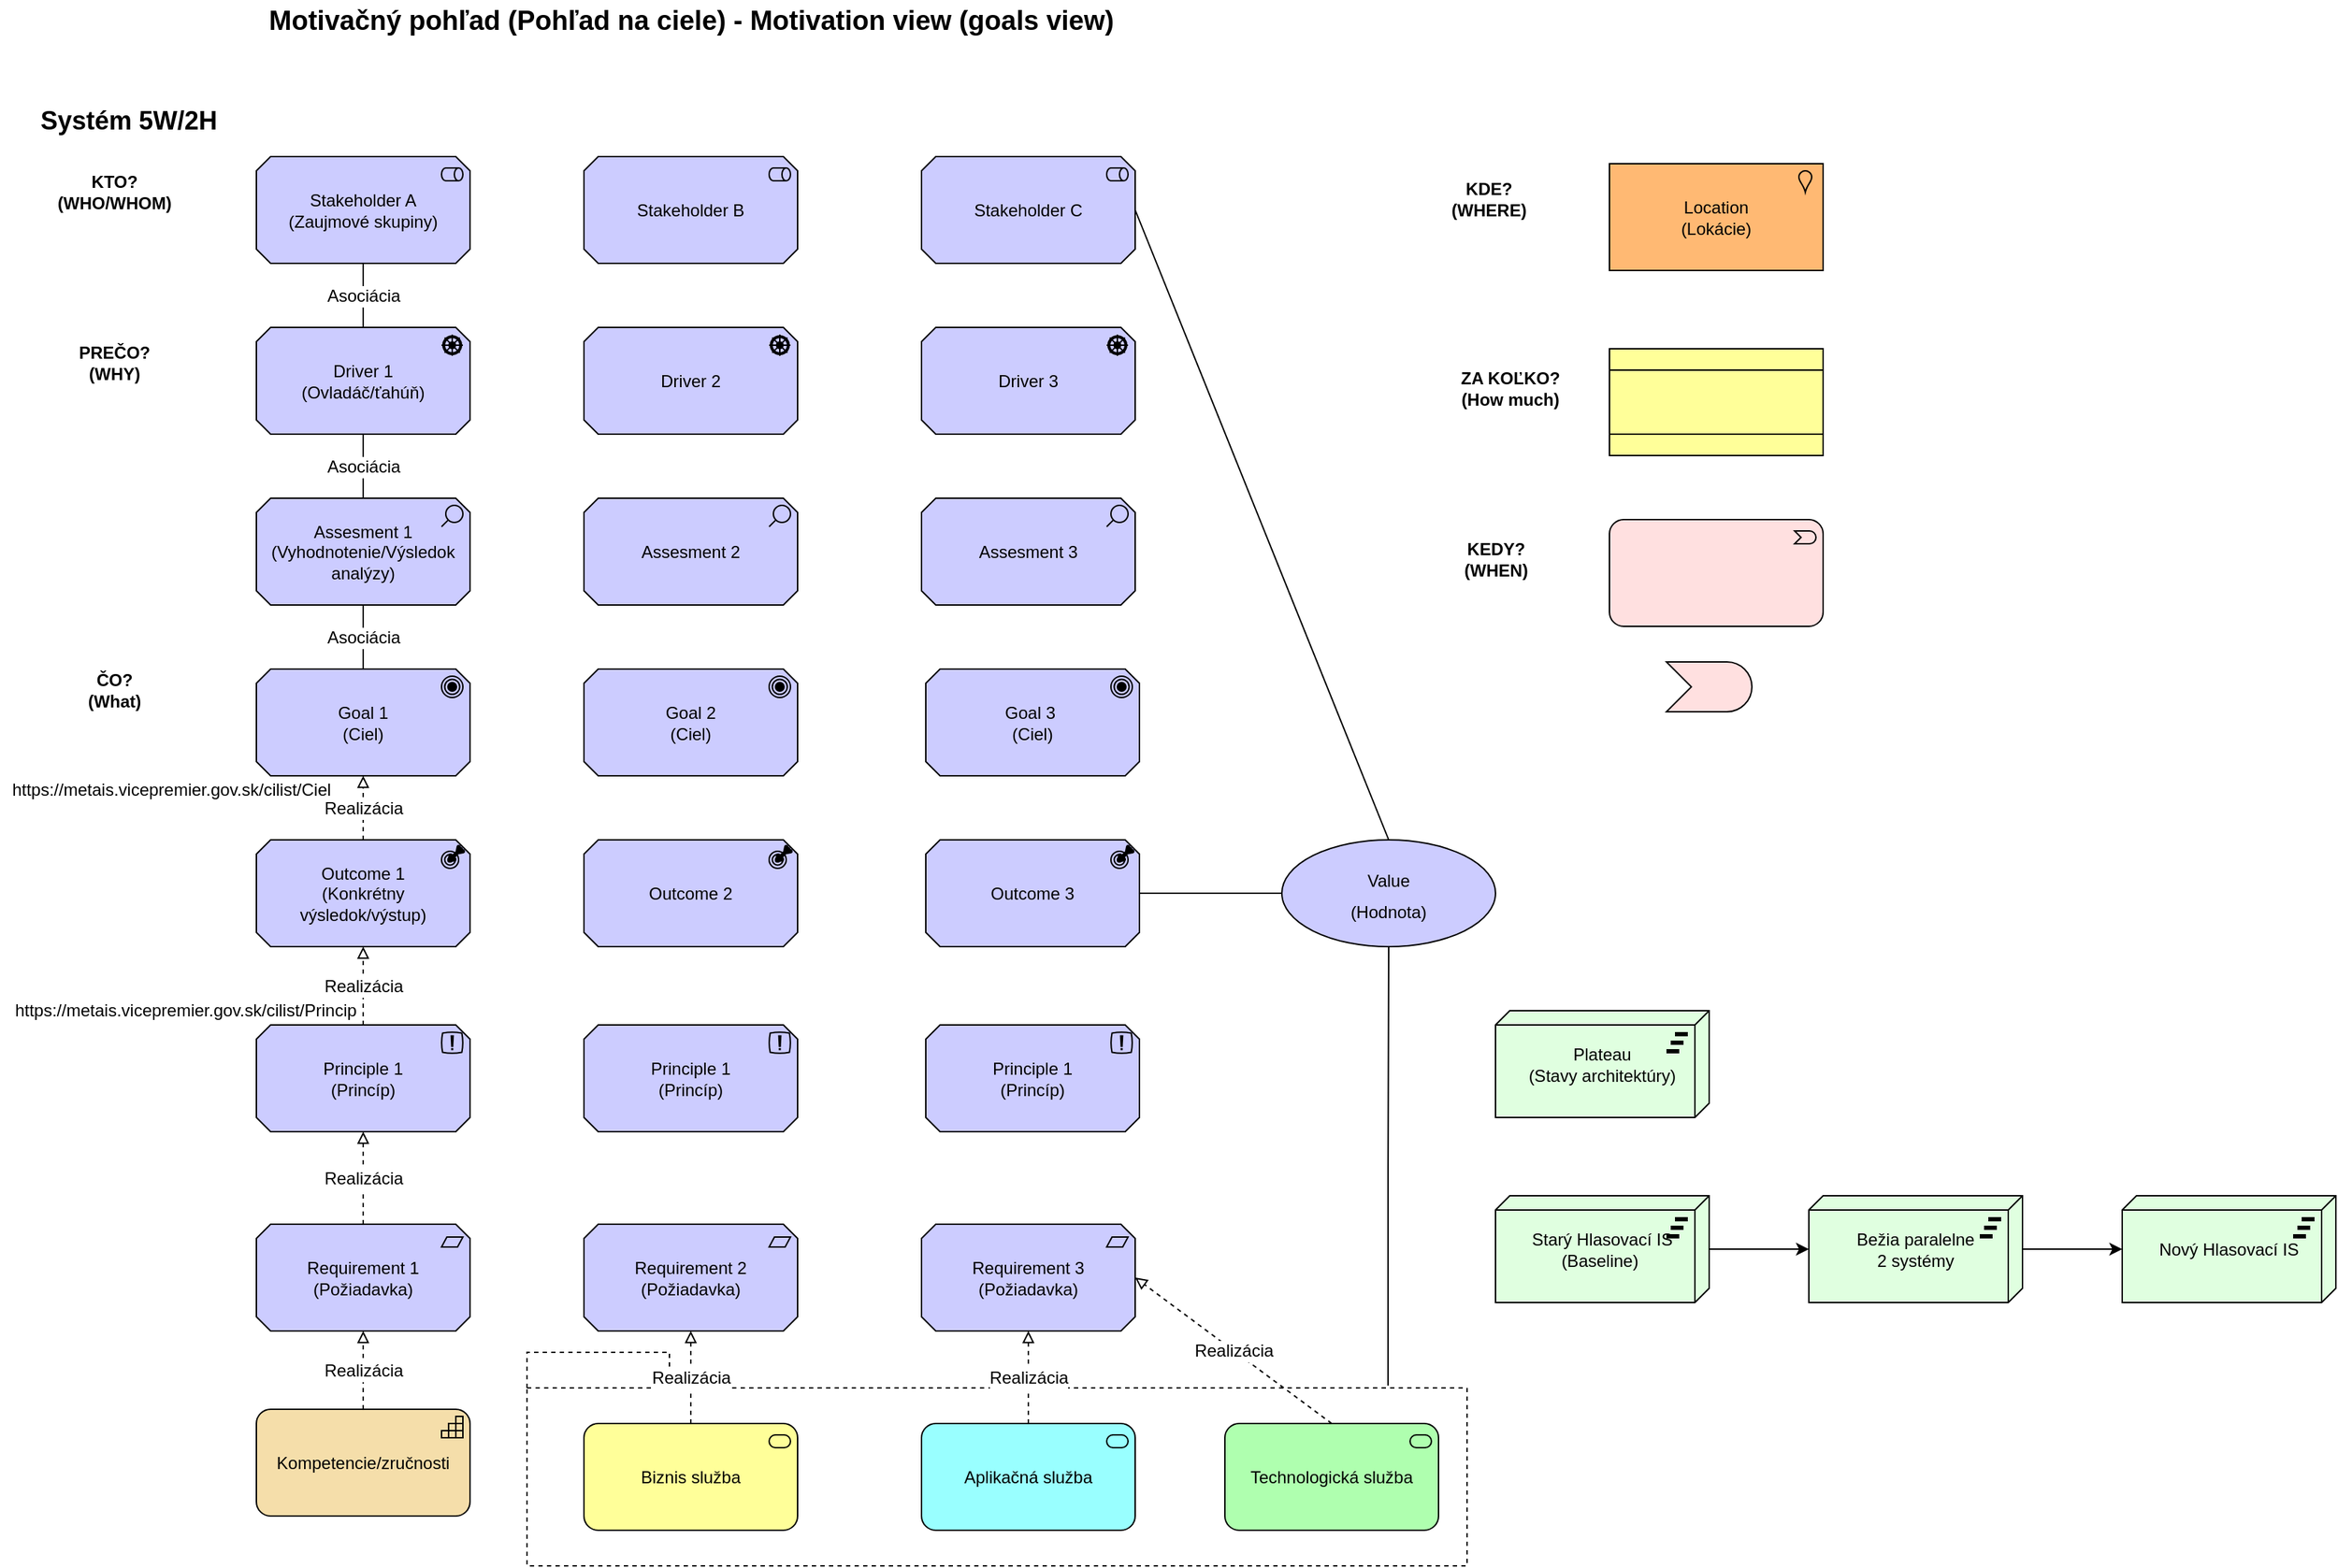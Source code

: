 <mxfile version="16.5.1" type="device" pages="2"><diagram id="w2uMPnFQu9GPplqL8RQM" name="Motivacia"><mxGraphModel dx="1707" dy="1044" grid="1" gridSize="10" guides="1" tooltips="1" connect="1" arrows="1" fold="1" page="1" pageScale="1" pageWidth="1654" pageHeight="1169" math="0" shadow="0"><root><mxCell id="z85vGXPf7Q5K2vj0mw2J-0"/><mxCell id="z85vGXPf7Q5K2vj0mw2J-1" parent="z85vGXPf7Q5K2vj0mw2J-0"/><mxCell id="z85vGXPf7Q5K2vj0mw2J-67" value="" style="shape=folder;spacingTop=10;tabWidth=100;tabHeight=25;tabPosition=left;html=1;dashed=1;fontSize=12;" parent="z85vGXPf7Q5K2vj0mw2J-1" vertex="1"><mxGeometry x="370" y="960" width="660" height="150" as="geometry"/></mxCell><mxCell id="z85vGXPf7Q5K2vj0mw2J-2" value="&lt;b style=&quot;font-size: 18px;&quot;&gt;Systém 5W/2H&lt;/b&gt;" style="text;html=1;align=center;verticalAlign=middle;resizable=0;points=[];autosize=1;strokeColor=none;fillColor=none;fontSize=18;" parent="z85vGXPf7Q5K2vj0mw2J-1" vertex="1"><mxGeometry x="20" y="80" width="140" height="30" as="geometry"/></mxCell><mxCell id="z85vGXPf7Q5K2vj0mw2J-3" value="KTO?&lt;br&gt;(WHO/WHOM)" style="text;html=1;align=center;verticalAlign=middle;resizable=0;points=[];autosize=1;strokeColor=none;fillColor=none;fontStyle=1" parent="z85vGXPf7Q5K2vj0mw2J-1" vertex="1"><mxGeometry x="30" y="130" width="100" height="30" as="geometry"/></mxCell><mxCell id="z85vGXPf7Q5K2vj0mw2J-4" value="Stakeholder A&lt;br&gt;(Zaujmové skupiny)" style="html=1;outlineConnect=0;whiteSpace=wrap;fillColor=#CCCCFF;shape=mxgraph.archimate3.application;appType=role;archiType=oct;" parent="z85vGXPf7Q5K2vj0mw2J-1" vertex="1"><mxGeometry x="180" y="120" width="150" height="75" as="geometry"/></mxCell><mxCell id="z85vGXPf7Q5K2vj0mw2J-5" value="&lt;span&gt;Stakeholder B&lt;/span&gt;" style="html=1;outlineConnect=0;whiteSpace=wrap;fillColor=#CCCCFF;shape=mxgraph.archimate3.application;appType=role;archiType=oct;" parent="z85vGXPf7Q5K2vj0mw2J-1" vertex="1"><mxGeometry x="410" y="120" width="150" height="75" as="geometry"/></mxCell><mxCell id="z85vGXPf7Q5K2vj0mw2J-6" value="&lt;span&gt;Stakeholder C&lt;/span&gt;" style="html=1;outlineConnect=0;whiteSpace=wrap;fillColor=#CCCCFF;shape=mxgraph.archimate3.application;appType=role;archiType=oct;" parent="z85vGXPf7Q5K2vj0mw2J-1" vertex="1"><mxGeometry x="647" y="120" width="150" height="75" as="geometry"/></mxCell><mxCell id="z85vGXPf7Q5K2vj0mw2J-7" value="PREČO?&lt;br&gt;(WHY)" style="text;html=1;align=center;verticalAlign=middle;resizable=0;points=[];autosize=1;strokeColor=none;fillColor=none;fontStyle=1" parent="z85vGXPf7Q5K2vj0mw2J-1" vertex="1"><mxGeometry x="45" y="250" width="70" height="30" as="geometry"/></mxCell><mxCell id="z85vGXPf7Q5K2vj0mw2J-8" value="Driver 1&lt;br&gt;(Ovladáč/ťahúň)" style="html=1;outlineConnect=0;whiteSpace=wrap;fillColor=#CCCCFF;shape=mxgraph.archimate3.application;appType=driver;archiType=oct;" parent="z85vGXPf7Q5K2vj0mw2J-1" vertex="1"><mxGeometry x="180" y="240" width="150" height="75" as="geometry"/></mxCell><mxCell id="z85vGXPf7Q5K2vj0mw2J-9" value="&lt;span&gt;Driver 2&lt;/span&gt;" style="html=1;outlineConnect=0;whiteSpace=wrap;fillColor=#CCCCFF;shape=mxgraph.archimate3.application;appType=driver;archiType=oct;" parent="z85vGXPf7Q5K2vj0mw2J-1" vertex="1"><mxGeometry x="410" y="240" width="150" height="75" as="geometry"/></mxCell><mxCell id="z85vGXPf7Q5K2vj0mw2J-10" value="&lt;span&gt;Driver 3&lt;/span&gt;" style="html=1;outlineConnect=0;whiteSpace=wrap;fillColor=#CCCCFF;shape=mxgraph.archimate3.application;appType=driver;archiType=oct;" parent="z85vGXPf7Q5K2vj0mw2J-1" vertex="1"><mxGeometry x="647" y="240" width="150" height="75" as="geometry"/></mxCell><mxCell id="z85vGXPf7Q5K2vj0mw2J-11" value="Assesment 1&lt;br&gt;(Vyhodnotenie/Výsledok analýzy)" style="html=1;outlineConnect=0;whiteSpace=wrap;fillColor=#CCCCFF;shape=mxgraph.archimate3.application;appType=assess;archiType=oct;" parent="z85vGXPf7Q5K2vj0mw2J-1" vertex="1"><mxGeometry x="180" y="360" width="150" height="75" as="geometry"/></mxCell><mxCell id="z85vGXPf7Q5K2vj0mw2J-12" value="&lt;span&gt;Assesment 2&lt;/span&gt;" style="html=1;outlineConnect=0;whiteSpace=wrap;fillColor=#CCCCFF;shape=mxgraph.archimate3.application;appType=assess;archiType=oct;" parent="z85vGXPf7Q5K2vj0mw2J-1" vertex="1"><mxGeometry x="410" y="360" width="150" height="75" as="geometry"/></mxCell><mxCell id="z85vGXPf7Q5K2vj0mw2J-13" value="&lt;span&gt;Assesment 3&lt;/span&gt;" style="html=1;outlineConnect=0;whiteSpace=wrap;fillColor=#CCCCFF;shape=mxgraph.archimate3.application;appType=assess;archiType=oct;" parent="z85vGXPf7Q5K2vj0mw2J-1" vertex="1"><mxGeometry x="647" y="360" width="150" height="75" as="geometry"/></mxCell><mxCell id="z85vGXPf7Q5K2vj0mw2J-14" value="Motivačný pohľad (Pohľad na ciele) - Motivation view (goals view)" style="text;html=1;align=center;verticalAlign=middle;resizable=0;points=[];autosize=1;strokeColor=none;fillColor=none;fontStyle=1;fontSize=19;" parent="z85vGXPf7Q5K2vj0mw2J-1" vertex="1"><mxGeometry x="180" y="10" width="610" height="30" as="geometry"/></mxCell><mxCell id="z85vGXPf7Q5K2vj0mw2J-15" value="ČO?&lt;br style=&quot;font-size: 12px&quot;&gt;(What)" style="text;html=1;align=center;verticalAlign=middle;resizable=0;points=[];autosize=1;strokeColor=none;fillColor=none;fontSize=12;fontStyle=1" parent="z85vGXPf7Q5K2vj0mw2J-1" vertex="1"><mxGeometry x="55" y="480" width="50" height="30" as="geometry"/></mxCell><mxCell id="z85vGXPf7Q5K2vj0mw2J-16" value="Goal 1&lt;br&gt;(Ciel)" style="html=1;outlineConnect=0;whiteSpace=wrap;fillColor=#CCCCFF;shape=mxgraph.archimate3.application;appType=goal;archiType=oct;fontSize=12;" parent="z85vGXPf7Q5K2vj0mw2J-1" vertex="1"><mxGeometry x="180" y="480" width="150" height="75" as="geometry"/></mxCell><mxCell id="z85vGXPf7Q5K2vj0mw2J-17" value="&lt;span&gt;Goal 2&lt;/span&gt;&lt;br&gt;&lt;span&gt;(Ciel)&lt;/span&gt;" style="html=1;outlineConnect=0;whiteSpace=wrap;fillColor=#CCCCFF;shape=mxgraph.archimate3.application;appType=goal;archiType=oct;fontSize=12;" parent="z85vGXPf7Q5K2vj0mw2J-1" vertex="1"><mxGeometry x="410" y="480" width="150" height="75" as="geometry"/></mxCell><mxCell id="z85vGXPf7Q5K2vj0mw2J-18" value="&lt;span&gt;Goal 3&amp;nbsp;&lt;/span&gt;&lt;br&gt;&lt;span&gt;(Ciel)&lt;/span&gt;" style="html=1;outlineConnect=0;whiteSpace=wrap;fillColor=#CCCCFF;shape=mxgraph.archimate3.application;appType=goal;archiType=oct;fontSize=12;" parent="z85vGXPf7Q5K2vj0mw2J-1" vertex="1"><mxGeometry x="650" y="480" width="150" height="75" as="geometry"/></mxCell><mxCell id="z85vGXPf7Q5K2vj0mw2J-19" value="Outcome 1&lt;br&gt;(Konkrétny výsledok/výstup)" style="html=1;outlineConnect=0;whiteSpace=wrap;fillColor=#CCCCFF;shape=mxgraph.archimate3.application;appType=outcome;archiType=oct;fontSize=12;" parent="z85vGXPf7Q5K2vj0mw2J-1" vertex="1"><mxGeometry x="180" y="600" width="150" height="75" as="geometry"/></mxCell><mxCell id="z85vGXPf7Q5K2vj0mw2J-20" value="&lt;span&gt;Outcome 2&lt;/span&gt;" style="html=1;outlineConnect=0;whiteSpace=wrap;fillColor=#CCCCFF;shape=mxgraph.archimate3.application;appType=outcome;archiType=oct;fontSize=12;" parent="z85vGXPf7Q5K2vj0mw2J-1" vertex="1"><mxGeometry x="410" y="600" width="150" height="75" as="geometry"/></mxCell><mxCell id="z85vGXPf7Q5K2vj0mw2J-21" value="&lt;span&gt;Outcome 3&lt;/span&gt;" style="html=1;outlineConnect=0;whiteSpace=wrap;fillColor=#CCCCFF;shape=mxgraph.archimate3.application;appType=outcome;archiType=oct;fontSize=12;" parent="z85vGXPf7Q5K2vj0mw2J-1" vertex="1"><mxGeometry x="650" y="600" width="150" height="75" as="geometry"/></mxCell><mxCell id="z85vGXPf7Q5K2vj0mw2J-22" value="Location&lt;br&gt;(Lokácie)" style="html=1;outlineConnect=0;whiteSpace=wrap;fillColor=#FFB973;shape=mxgraph.archimate3.application;appType=location;archiType=square;fontSize=12;" parent="z85vGXPf7Q5K2vj0mw2J-1" vertex="1"><mxGeometry x="1130" y="125" width="150" height="75" as="geometry"/></mxCell><mxCell id="z85vGXPf7Q5K2vj0mw2J-23" value="KDE?&lt;br&gt;(WHERE)" style="text;html=1;align=center;verticalAlign=middle;resizable=0;points=[];autosize=1;strokeColor=none;fillColor=none;fontSize=12;fontStyle=1" parent="z85vGXPf7Q5K2vj0mw2J-1" vertex="1"><mxGeometry x="1010" y="135" width="70" height="30" as="geometry"/></mxCell><mxCell id="z85vGXPf7Q5K2vj0mw2J-25" value="" style="html=1;outlineConnect=0;whiteSpace=wrap;fillColor=#ffff99;shape=mxgraph.archimate3.contract;fontSize=12;" parent="z85vGXPf7Q5K2vj0mw2J-1" vertex="1"><mxGeometry x="1130" y="255" width="150" height="75" as="geometry"/></mxCell><mxCell id="z85vGXPf7Q5K2vj0mw2J-26" value="&lt;b&gt;ZA KOĽKO?&lt;br&gt;(How much)&lt;/b&gt;" style="text;html=1;align=center;verticalAlign=middle;resizable=0;points=[];autosize=1;strokeColor=none;fillColor=none;fontSize=12;" parent="z85vGXPf7Q5K2vj0mw2J-1" vertex="1"><mxGeometry x="1020" y="267.5" width="80" height="30" as="geometry"/></mxCell><mxCell id="z85vGXPf7Q5K2vj0mw2J-27" value="&lt;b&gt;KEDY?&lt;br&gt;(WHEN)&lt;/b&gt;" style="text;html=1;align=center;verticalAlign=middle;resizable=0;points=[];autosize=1;strokeColor=none;fillColor=none;fontSize=12;" parent="z85vGXPf7Q5K2vj0mw2J-1" vertex="1"><mxGeometry x="1020" y="387.5" width="60" height="30" as="geometry"/></mxCell><mxCell id="z85vGXPf7Q5K2vj0mw2J-28" value="" style="html=1;outlineConnect=0;whiteSpace=wrap;fillColor=#FFE0E0;shape=mxgraph.archimate3.application;appType=event;archiType=rounded;fontSize=12;" parent="z85vGXPf7Q5K2vj0mw2J-1" vertex="1"><mxGeometry x="1130" y="375" width="150" height="75" as="geometry"/></mxCell><mxCell id="z85vGXPf7Q5K2vj0mw2J-29" value="" style="html=1;outlineConnect=0;whiteSpace=wrap;fillColor=#FFE0E0;shape=mxgraph.archimate3.event;fontSize=12;" parent="z85vGXPf7Q5K2vj0mw2J-1" vertex="1"><mxGeometry x="1170" y="475" width="60" height="35" as="geometry"/></mxCell><mxCell id="z85vGXPf7Q5K2vj0mw2J-30" value="Plateau&lt;br&gt;(Stavy architektúry)" style="html=1;outlineConnect=0;whiteSpace=wrap;fillColor=#E0FFE0;shape=mxgraph.archimate3.tech;techType=plateau;fontSize=12;" parent="z85vGXPf7Q5K2vj0mw2J-1" vertex="1"><mxGeometry x="1050" y="720" width="150" height="75" as="geometry"/></mxCell><mxCell id="z85vGXPf7Q5K2vj0mw2J-34" style="edgeStyle=orthogonalEdgeStyle;rounded=0;orthogonalLoop=1;jettySize=auto;html=1;exitX=1;exitY=0.5;exitDx=0;exitDy=0;exitPerimeter=0;entryX=0;entryY=0.5;entryDx=0;entryDy=0;entryPerimeter=0;fontSize=12;" parent="z85vGXPf7Q5K2vj0mw2J-1" source="z85vGXPf7Q5K2vj0mw2J-31" target="z85vGXPf7Q5K2vj0mw2J-32" edge="1"><mxGeometry relative="1" as="geometry"/></mxCell><mxCell id="z85vGXPf7Q5K2vj0mw2J-31" value="Starý Hlasovací IS&lt;br&gt;(Baseline)&amp;nbsp;" style="html=1;outlineConnect=0;whiteSpace=wrap;fillColor=#E0FFE0;shape=mxgraph.archimate3.tech;techType=plateau;fontSize=12;" parent="z85vGXPf7Q5K2vj0mw2J-1" vertex="1"><mxGeometry x="1050" y="850" width="150" height="75" as="geometry"/></mxCell><mxCell id="z85vGXPf7Q5K2vj0mw2J-35" style="edgeStyle=orthogonalEdgeStyle;rounded=0;orthogonalLoop=1;jettySize=auto;html=1;exitX=1;exitY=0.5;exitDx=0;exitDy=0;exitPerimeter=0;entryX=0;entryY=0.5;entryDx=0;entryDy=0;entryPerimeter=0;fontSize=12;" parent="z85vGXPf7Q5K2vj0mw2J-1" source="z85vGXPf7Q5K2vj0mw2J-32" target="z85vGXPf7Q5K2vj0mw2J-33" edge="1"><mxGeometry relative="1" as="geometry"/></mxCell><mxCell id="z85vGXPf7Q5K2vj0mw2J-32" value="Bežia paralelne &lt;br&gt;2 systémy" style="html=1;outlineConnect=0;whiteSpace=wrap;fillColor=#E0FFE0;shape=mxgraph.archimate3.tech;techType=plateau;fontSize=12;" parent="z85vGXPf7Q5K2vj0mw2J-1" vertex="1"><mxGeometry x="1270" y="850" width="150" height="75" as="geometry"/></mxCell><mxCell id="z85vGXPf7Q5K2vj0mw2J-33" value="Nový Hlasovací IS" style="html=1;outlineConnect=0;whiteSpace=wrap;fillColor=#E0FFE0;shape=mxgraph.archimate3.tech;techType=plateau;fontSize=12;" parent="z85vGXPf7Q5K2vj0mw2J-1" vertex="1"><mxGeometry x="1490" y="850" width="150" height="75" as="geometry"/></mxCell><mxCell id="z85vGXPf7Q5K2vj0mw2J-37" value="Asociácia" style="edgeStyle=elbowEdgeStyle;html=1;endArrow=none;elbow=vertical;rounded=0;fontSize=12;exitX=0.5;exitY=1;exitDx=0;exitDy=0;exitPerimeter=0;entryX=0.5;entryY=0;entryDx=0;entryDy=0;entryPerimeter=0;" parent="z85vGXPf7Q5K2vj0mw2J-1" source="z85vGXPf7Q5K2vj0mw2J-4" target="z85vGXPf7Q5K2vj0mw2J-8" edge="1"><mxGeometry width="160" relative="1" as="geometry"><mxPoint x="340" y="220" as="sourcePoint"/><mxPoint x="500" y="220" as="targetPoint"/></mxGeometry></mxCell><mxCell id="z85vGXPf7Q5K2vj0mw2J-39" value="Asociácia" style="edgeStyle=elbowEdgeStyle;html=1;endArrow=none;elbow=vertical;rounded=0;fontSize=12;exitX=0.5;exitY=1;exitDx=0;exitDy=0;exitPerimeter=0;entryX=0.5;entryY=0;entryDx=0;entryDy=0;entryPerimeter=0;" parent="z85vGXPf7Q5K2vj0mw2J-1" source="z85vGXPf7Q5K2vj0mw2J-8" target="z85vGXPf7Q5K2vj0mw2J-11" edge="1"><mxGeometry width="160" relative="1" as="geometry"><mxPoint x="250" y="712" as="sourcePoint"/><mxPoint x="410" y="712" as="targetPoint"/></mxGeometry></mxCell><mxCell id="z85vGXPf7Q5K2vj0mw2J-40" value="Asociácia" style="edgeStyle=elbowEdgeStyle;html=1;endArrow=none;elbow=vertical;rounded=0;fontSize=12;" parent="z85vGXPf7Q5K2vj0mw2J-1" source="z85vGXPf7Q5K2vj0mw2J-11" edge="1"><mxGeometry width="160" relative="1" as="geometry"><mxPoint x="170" y="720" as="sourcePoint"/><mxPoint x="255" y="480" as="targetPoint"/></mxGeometry></mxCell><mxCell id="z85vGXPf7Q5K2vj0mw2J-44" value="Principle 1&lt;br&gt;(Princíp)" style="html=1;outlineConnect=0;whiteSpace=wrap;fillColor=#CCCCFF;shape=mxgraph.archimate3.application;appType=principle;archiType=oct;fontSize=12;" parent="z85vGXPf7Q5K2vj0mw2J-1" vertex="1"><mxGeometry x="180" y="730" width="150" height="75" as="geometry"/></mxCell><mxCell id="z85vGXPf7Q5K2vj0mw2J-47" value="Principle 1&lt;br&gt;(Princíp)" style="html=1;outlineConnect=0;whiteSpace=wrap;fillColor=#CCCCFF;shape=mxgraph.archimate3.application;appType=principle;archiType=oct;fontSize=12;" parent="z85vGXPf7Q5K2vj0mw2J-1" vertex="1"><mxGeometry x="410" y="730" width="150" height="75" as="geometry"/></mxCell><mxCell id="z85vGXPf7Q5K2vj0mw2J-48" value="Principle 1&lt;br&gt;(Princíp)" style="html=1;outlineConnect=0;whiteSpace=wrap;fillColor=#CCCCFF;shape=mxgraph.archimate3.application;appType=principle;archiType=oct;fontSize=12;" parent="z85vGXPf7Q5K2vj0mw2J-1" vertex="1"><mxGeometry x="650" y="730" width="150" height="75" as="geometry"/></mxCell><mxCell id="z85vGXPf7Q5K2vj0mw2J-49" value="Requirement 1&lt;br&gt;(Požiadavka)" style="html=1;outlineConnect=0;whiteSpace=wrap;fillColor=#CCCCFF;shape=mxgraph.archimate3.application;appType=requirement;archiType=oct;fontSize=12;" parent="z85vGXPf7Q5K2vj0mw2J-1" vertex="1"><mxGeometry x="180" y="870" width="150" height="75" as="geometry"/></mxCell><mxCell id="z85vGXPf7Q5K2vj0mw2J-50" value="Requirement 2&lt;br&gt;(Požiadavka)" style="html=1;outlineConnect=0;whiteSpace=wrap;fillColor=#CCCCFF;shape=mxgraph.archimate3.application;appType=requirement;archiType=oct;fontSize=12;" parent="z85vGXPf7Q5K2vj0mw2J-1" vertex="1"><mxGeometry x="410" y="870" width="150" height="75" as="geometry"/></mxCell><mxCell id="z85vGXPf7Q5K2vj0mw2J-51" value="Requirement 3&lt;br&gt;(Požiadavka)" style="html=1;outlineConnect=0;whiteSpace=wrap;fillColor=#CCCCFF;shape=mxgraph.archimate3.application;appType=requirement;archiType=oct;fontSize=12;" parent="z85vGXPf7Q5K2vj0mw2J-1" vertex="1"><mxGeometry x="647" y="870" width="150" height="75" as="geometry"/></mxCell><mxCell id="z85vGXPf7Q5K2vj0mw2J-52" value="Aplikačná služba" style="html=1;outlineConnect=0;whiteSpace=wrap;fillColor=#99ffff;shape=mxgraph.archimate3.application;appType=serv;archiType=rounded;fontSize=12;" parent="z85vGXPf7Q5K2vj0mw2J-1" vertex="1"><mxGeometry x="647" y="1010" width="150" height="75" as="geometry"/></mxCell><mxCell id="z85vGXPf7Q5K2vj0mw2J-53" value="Realizácia" style="edgeStyle=elbowEdgeStyle;html=1;endArrow=block;elbow=vertical;endFill=0;dashed=1;rounded=0;fontSize=12;entryX=0.5;entryY=1;entryDx=0;entryDy=0;entryPerimeter=0;" parent="z85vGXPf7Q5K2vj0mw2J-1" source="z85vGXPf7Q5K2vj0mw2J-44" target="z85vGXPf7Q5K2vj0mw2J-19" edge="1"><mxGeometry width="160" relative="1" as="geometry"><mxPoint x="60" y="700" as="sourcePoint"/><mxPoint x="220" y="700" as="targetPoint"/></mxGeometry></mxCell><mxCell id="z85vGXPf7Q5K2vj0mw2J-54" value="Realizácia" style="edgeStyle=elbowEdgeStyle;html=1;endArrow=block;elbow=vertical;endFill=0;dashed=1;rounded=0;fontSize=12;entryX=0.5;entryY=1;entryDx=0;entryDy=0;entryPerimeter=0;" parent="z85vGXPf7Q5K2vj0mw2J-1" source="z85vGXPf7Q5K2vj0mw2J-19" target="z85vGXPf7Q5K2vj0mw2J-16" edge="1"><mxGeometry width="160" relative="1" as="geometry"><mxPoint x="40" y="580" as="sourcePoint"/><mxPoint x="200" y="580" as="targetPoint"/></mxGeometry></mxCell><mxCell id="z85vGXPf7Q5K2vj0mw2J-55" value="Realizácia" style="edgeStyle=elbowEdgeStyle;html=1;endArrow=block;elbow=vertical;endFill=0;dashed=1;rounded=0;fontSize=12;entryX=0.5;entryY=1;entryDx=0;entryDy=0;entryPerimeter=0;" parent="z85vGXPf7Q5K2vj0mw2J-1" source="z85vGXPf7Q5K2vj0mw2J-49" target="z85vGXPf7Q5K2vj0mw2J-44" edge="1"><mxGeometry width="160" relative="1" as="geometry"><mxPoint x="10" y="830" as="sourcePoint"/><mxPoint x="170" y="830" as="targetPoint"/></mxGeometry></mxCell><mxCell id="z85vGXPf7Q5K2vj0mw2J-56" value="Realizácia" style="edgeStyle=elbowEdgeStyle;html=1;endArrow=block;elbow=vertical;endFill=0;dashed=1;rounded=0;fontSize=12;" parent="z85vGXPf7Q5K2vj0mw2J-1" source="z85vGXPf7Q5K2vj0mw2J-52" target="z85vGXPf7Q5K2vj0mw2J-51" edge="1"><mxGeometry width="160" relative="1" as="geometry"><mxPoint x="410" y="1040" as="sourcePoint"/><mxPoint x="570" y="1040" as="targetPoint"/></mxGeometry></mxCell><mxCell id="z85vGXPf7Q5K2vj0mw2J-57" value="Biznis služba" style="html=1;outlineConnect=0;whiteSpace=wrap;fillColor=#ffff99;shape=mxgraph.archimate3.application;appType=serv;archiType=rounded;fontSize=12;" parent="z85vGXPf7Q5K2vj0mw2J-1" vertex="1"><mxGeometry x="410" y="1010" width="150" height="75" as="geometry"/></mxCell><mxCell id="z85vGXPf7Q5K2vj0mw2J-58" value="Technologická služba" style="html=1;outlineConnect=0;whiteSpace=wrap;fillColor=#AFFFAF;shape=mxgraph.archimate3.application;appType=serv;archiType=rounded;fontSize=12;" parent="z85vGXPf7Q5K2vj0mw2J-1" vertex="1"><mxGeometry x="860" y="1010" width="150" height="75" as="geometry"/></mxCell><mxCell id="z85vGXPf7Q5K2vj0mw2J-59" value="Kompetencie/zručnosti" style="html=1;outlineConnect=0;whiteSpace=wrap;fillColor=#F5DEAA;shape=mxgraph.archimate3.application;appType=capability;archiType=rounded;fontSize=12;" parent="z85vGXPf7Q5K2vj0mw2J-1" vertex="1"><mxGeometry x="180" y="1000" width="150" height="75" as="geometry"/></mxCell><mxCell id="z85vGXPf7Q5K2vj0mw2J-60" value="Realizácia" style="edgeStyle=elbowEdgeStyle;html=1;endArrow=block;elbow=vertical;endFill=0;dashed=1;rounded=0;fontSize=12;entryX=0.5;entryY=1;entryDx=0;entryDy=0;entryPerimeter=0;exitX=0.5;exitY=0;exitDx=0;exitDy=0;exitPerimeter=0;" parent="z85vGXPf7Q5K2vj0mw2J-1" source="z85vGXPf7Q5K2vj0mw2J-59" target="z85vGXPf7Q5K2vj0mw2J-49" edge="1"><mxGeometry width="160" relative="1" as="geometry"><mxPoint x="-50" y="1000" as="sourcePoint"/><mxPoint x="110" y="1000" as="targetPoint"/></mxGeometry></mxCell><mxCell id="z85vGXPf7Q5K2vj0mw2J-61" value="Realizácia" style="edgeStyle=elbowEdgeStyle;html=1;endArrow=block;elbow=vertical;endFill=0;dashed=1;rounded=0;fontSize=12;entryX=0.5;entryY=1;entryDx=0;entryDy=0;entryPerimeter=0;exitX=0.5;exitY=0;exitDx=0;exitDy=0;exitPerimeter=0;" parent="z85vGXPf7Q5K2vj0mw2J-1" source="z85vGXPf7Q5K2vj0mw2J-57" target="z85vGXPf7Q5K2vj0mw2J-50" edge="1"><mxGeometry width="160" relative="1" as="geometry"><mxPoint x="460" y="980" as="sourcePoint"/><mxPoint x="620" y="980" as="targetPoint"/></mxGeometry></mxCell><mxCell id="z85vGXPf7Q5K2vj0mw2J-63" value="Realizácia" style="html=1;endArrow=block;elbow=vertical;endFill=0;dashed=1;rounded=0;fontSize=12;exitX=0.5;exitY=0;exitDx=0;exitDy=0;exitPerimeter=0;entryX=1;entryY=0.5;entryDx=0;entryDy=0;entryPerimeter=0;" parent="z85vGXPf7Q5K2vj0mw2J-1" source="z85vGXPf7Q5K2vj0mw2J-58" target="z85vGXPf7Q5K2vj0mw2J-51" edge="1"><mxGeometry width="160" relative="1" as="geometry"><mxPoint x="860" y="890" as="sourcePoint"/><mxPoint x="1020" y="890" as="targetPoint"/></mxGeometry></mxCell><mxCell id="z85vGXPf7Q5K2vj0mw2J-64" value="&lt;font style=&quot;font-size: 12px&quot;&gt;Value&lt;br&gt;(Hodnota)&lt;br&gt;&lt;/font&gt;" style="shape=ellipse;html=1;whiteSpace=wrap;fillColor=#CCCCFF;perimeter=ellipsePerimeter;fontSize=18;" parent="z85vGXPf7Q5K2vj0mw2J-1" vertex="1"><mxGeometry x="900" y="600" width="150" height="75" as="geometry"/></mxCell><mxCell id="z85vGXPf7Q5K2vj0mw2J-65" value="" style="edgeStyle=elbowEdgeStyle;html=1;endArrow=none;elbow=vertical;rounded=0;fontSize=18;exitX=1;exitY=0.5;exitDx=0;exitDy=0;exitPerimeter=0;" parent="z85vGXPf7Q5K2vj0mw2J-1" source="z85vGXPf7Q5K2vj0mw2J-21" target="z85vGXPf7Q5K2vj0mw2J-64" edge="1"><mxGeometry width="160" relative="1" as="geometry"><mxPoint x="900" y="520" as="sourcePoint"/><mxPoint x="1060" y="520" as="targetPoint"/></mxGeometry></mxCell><mxCell id="z85vGXPf7Q5K2vj0mw2J-66" value="" style="html=1;endArrow=none;elbow=vertical;rounded=0;fontSize=12;entryX=1;entryY=0.5;entryDx=0;entryDy=0;entryPerimeter=0;exitX=0.5;exitY=0;exitDx=0;exitDy=0;" parent="z85vGXPf7Q5K2vj0mw2J-1" source="z85vGXPf7Q5K2vj0mw2J-64" target="z85vGXPf7Q5K2vj0mw2J-6" edge="1"><mxGeometry width="160" relative="1" as="geometry"><mxPoint x="840" y="480" as="sourcePoint"/><mxPoint x="1000" y="480" as="targetPoint"/></mxGeometry></mxCell><mxCell id="z85vGXPf7Q5K2vj0mw2J-68" value="" style="edgeStyle=elbowEdgeStyle;html=1;endArrow=none;elbow=vertical;rounded=0;fontSize=12;entryX=0.5;entryY=1;entryDx=0;entryDy=0;exitX=0.916;exitY=0.156;exitDx=0;exitDy=0;exitPerimeter=0;" parent="z85vGXPf7Q5K2vj0mw2J-1" source="z85vGXPf7Q5K2vj0mw2J-67" target="z85vGXPf7Q5K2vj0mw2J-64" edge="1"><mxGeometry width="160" relative="1" as="geometry"><mxPoint x="930" y="880" as="sourcePoint"/><mxPoint x="1090" y="880" as="targetPoint"/></mxGeometry></mxCell><mxCell id="WuZslDX9QbPm7iwdvrpF-0" value="https://metais.vicepremier.gov.sk/cilist/Princip" style="text;html=1;align=center;verticalAlign=middle;resizable=0;points=[];autosize=1;strokeColor=none;fillColor=none;" vertex="1" parent="z85vGXPf7Q5K2vj0mw2J-1"><mxGeometry y="710" width="260" height="20" as="geometry"/></mxCell><mxCell id="WuZslDX9QbPm7iwdvrpF-1" value="https://metais.vicepremier.gov.sk/cilist/Ciel" style="text;html=1;align=center;verticalAlign=middle;resizable=0;points=[];autosize=1;strokeColor=none;fillColor=none;" vertex="1" parent="z85vGXPf7Q5K2vj0mw2J-1"><mxGeometry y="555" width="240" height="20" as="geometry"/></mxCell></root></mxGraphModel></diagram><diagram id="6I0OCvxSQrVGMHxT2VVA" name="Core-Framework"><mxGraphModel dx="1195" dy="731" grid="1" gridSize="10" guides="1" tooltips="1" connect="1" arrows="1" fold="1" page="1" pageScale="1" pageWidth="1654" pageHeight="1169" math="0" shadow="0"><root><mxCell id="0"/><mxCell id="1" parent="0"/><mxCell id="dKdSaXE48SgPbhcamS2K-30" value="" style="whiteSpace=wrap;html=1;strokeColor=none;strokeWidth=1;fillColor=#f5f5f5;fontSize=14;" parent="1" vertex="1"><mxGeometry x="194" y="670" width="1075" height="300" as="geometry"/></mxCell><mxCell id="dKdSaXE48SgPbhcamS2K-31" value="" style="whiteSpace=wrap;html=1;strokeColor=none;strokeWidth=1;fillColor=#f5f5f5;fontSize=14;" parent="1" vertex="1"><mxGeometry x="194" y="500" width="1075" height="160" as="geometry"/></mxCell><mxCell id="dKdSaXE48SgPbhcamS2K-32" value="" style="whiteSpace=wrap;html=1;strokeColor=none;strokeWidth=1;fillColor=#f5f5f5;fontSize=14;" parent="1" vertex="1"><mxGeometry x="184" y="330" width="1075" height="140" as="geometry"/></mxCell><mxCell id="dKdSaXE48SgPbhcamS2K-33" value="Node" style="html=1;whiteSpace=wrap;fillColor=#AFFFAF;shape=mxgraph.archimate3.application;appType=node;archiType=square;fontSize=14;verticalAlign=top;" parent="1" vertex="1"><mxGeometry x="390" y="815" width="480" height="145" as="geometry"/></mxCell><mxCell id="dKdSaXE48SgPbhcamS2K-34" style="edgeStyle=elbowEdgeStyle;rounded=1;elbow=vertical;html=1;startSize=10;endArrow=block;endFill=0;endSize=10;jettySize=auto;orthogonalLoop=1;strokeColor=#808080;fontSize=14;dashed=1;" parent="1" source="dKdSaXE48SgPbhcamS2K-35" target="dKdSaXE48SgPbhcamS2K-40" edge="1"><mxGeometry relative="1" as="geometry"/></mxCell><mxCell id="dKdSaXE48SgPbhcamS2K-35" value="&lt;div&gt;&lt;br&gt;&lt;/div&gt;System&lt;div&gt;Software&lt;/div&gt;" style="html=1;whiteSpace=wrap;fillColor=#AFFFAF;shape=mxgraph.archimate3.tech;techType=sysSw;fontSize=14;" parent="1" vertex="1"><mxGeometry x="444" y="860" width="140" height="60" as="geometry"/></mxCell><mxCell id="dKdSaXE48SgPbhcamS2K-36" style="edgeStyle=elbowEdgeStyle;rounded=1;elbow=vertical;html=1;startSize=10;endArrow=block;endFill=0;endSize=10;jettySize=auto;orthogonalLoop=1;strokeColor=#808080;fontSize=14;dashed=1;" parent="1" source="dKdSaXE48SgPbhcamS2K-37" target="dKdSaXE48SgPbhcamS2K-45" edge="1"><mxGeometry relative="1" as="geometry"/></mxCell><mxCell id="dKdSaXE48SgPbhcamS2K-37" value="&lt;div&gt;&lt;br&gt;&lt;/div&gt;&lt;div&gt;&lt;span&gt;System&lt;/span&gt;&lt;div&gt;Software&lt;/div&gt;&lt;/div&gt;" style="html=1;whiteSpace=wrap;fillColor=#AFFFAF;shape=mxgraph.archimate3.tech;techType=sysSw;fontSize=14;" parent="1" vertex="1"><mxGeometry x="684" y="860" width="140" height="60" as="geometry"/></mxCell><mxCell id="dKdSaXE48SgPbhcamS2K-38" style="edgeStyle=elbowEdgeStyle;rounded=1;elbow=vertical;html=1;startSize=10;endArrow=open;endFill=0;endSize=10;jettySize=auto;orthogonalLoop=1;strokeColor=#808080;fontSize=14;entryX=0.25;entryY=1;" parent="1" source="dKdSaXE48SgPbhcamS2K-40" target="dKdSaXE48SgPbhcamS2K-49" edge="1"><mxGeometry relative="1" as="geometry"/></mxCell><mxCell id="dKdSaXE48SgPbhcamS2K-39" style="edgeStyle=elbowEdgeStyle;rounded=1;elbow=vertical;html=1;startSize=10;endArrow=open;endFill=0;endSize=10;jettySize=auto;orthogonalLoop=1;strokeColor=#808080;fontSize=14;entryX=0.25;entryY=1;exitX=0.265;exitY=0.007;exitPerimeter=0;" parent="1" source="dKdSaXE48SgPbhcamS2K-40" target="dKdSaXE48SgPbhcamS2K-47" edge="1"><mxGeometry relative="1" as="geometry"><Array as="points"><mxPoint x="422" y="670"/></Array></mxGeometry></mxCell><mxCell id="dKdSaXE48SgPbhcamS2K-40" value="Service" style="html=1;whiteSpace=wrap;fillColor=#AFFFAF;shape=mxgraph.archimate3.service;fontSize=14;" parent="1" vertex="1"><mxGeometry x="439" y="680" width="150" height="50" as="geometry"/></mxCell><mxCell id="dKdSaXE48SgPbhcamS2K-41" style="edgeStyle=elbowEdgeStyle;rounded=1;elbow=vertical;html=1;startSize=10;endArrow=open;endFill=0;endSize=10;jettySize=auto;orthogonalLoop=1;strokeColor=#808080;fontSize=14;" parent="1" source="dKdSaXE48SgPbhcamS2K-45" target="dKdSaXE48SgPbhcamS2K-53" edge="1"><mxGeometry relative="1" as="geometry"><Array as="points"><mxPoint x="909" y="700"/></Array></mxGeometry></mxCell><mxCell id="dKdSaXE48SgPbhcamS2K-42" style="edgeStyle=elbowEdgeStyle;rounded=1;elbow=vertical;html=1;startSize=10;endArrow=open;endFill=0;endSize=10;jettySize=auto;orthogonalLoop=1;strokeColor=#808080;fontSize=14;entryX=0.5;entryY=1;exitX=0.769;exitY=0.025;exitPerimeter=0;" parent="1" source="dKdSaXE48SgPbhcamS2K-45" target="dKdSaXE48SgPbhcamS2K-51" edge="1"><mxGeometry relative="1" as="geometry"><Array as="points"><mxPoint x="809" y="650"/></Array></mxGeometry></mxCell><mxCell id="dKdSaXE48SgPbhcamS2K-43" style="edgeStyle=elbowEdgeStyle;rounded=1;elbow=vertical;html=1;startSize=10;endArrow=open;endFill=0;endSize=10;jettySize=auto;orthogonalLoop=1;strokeColor=#808080;fontSize=14;entryX=0.5;entryY=1;exitX=0.468;exitY=0.025;exitPerimeter=0;" parent="1" source="dKdSaXE48SgPbhcamS2K-45" target="dKdSaXE48SgPbhcamS2K-49" edge="1"><mxGeometry relative="1" as="geometry"><Array as="points"><mxPoint x="699" y="620"/></Array></mxGeometry></mxCell><mxCell id="dKdSaXE48SgPbhcamS2K-44" style="edgeStyle=elbowEdgeStyle;rounded=1;elbow=vertical;html=1;startSize=10;endArrow=open;endFill=0;endSize=10;jettySize=auto;orthogonalLoop=1;strokeColor=#808080;fontSize=14;exitX=0.251;exitY=0.002;exitPerimeter=0;" parent="1" source="dKdSaXE48SgPbhcamS2K-45" target="dKdSaXE48SgPbhcamS2K-47" edge="1"><mxGeometry relative="1" as="geometry"><Array as="points"><mxPoint x="589" y="650"/></Array></mxGeometry></mxCell><mxCell id="dKdSaXE48SgPbhcamS2K-45" value="Service" style="html=1;whiteSpace=wrap;fillColor=#AFFFAF;shape=mxgraph.archimate3.service;fontSize=14;" parent="1" vertex="1"><mxGeometry x="679" y="680" width="150" height="50" as="geometry"/></mxCell><mxCell id="dKdSaXE48SgPbhcamS2K-46" style="edgeStyle=elbowEdgeStyle;rounded=1;elbow=vertical;html=1;startSize=10;endArrow=open;endFill=0;endSize=10;jettySize=auto;orthogonalLoop=1;strokeColor=#808080;fontSize=14;" parent="1" source="dKdSaXE48SgPbhcamS2K-47" target="dKdSaXE48SgPbhcamS2K-54" edge="1"><mxGeometry relative="1" as="geometry"/></mxCell><mxCell id="dKdSaXE48SgPbhcamS2K-47" value="Module" style="shape=component;align=center;fillColor=#99ffff;gradientColor=none;fontSize=14;" parent="1" vertex="1"><mxGeometry x="329" y="510" width="185" height="80" as="geometry"/></mxCell><mxCell id="dKdSaXE48SgPbhcamS2K-48" style="edgeStyle=elbowEdgeStyle;rounded=1;elbow=vertical;html=1;startSize=10;endArrow=open;endFill=0;endSize=10;jettySize=auto;orthogonalLoop=1;strokeColor=#808080;fontSize=14;" parent="1" source="dKdSaXE48SgPbhcamS2K-49" target="dKdSaXE48SgPbhcamS2K-55" edge="1"><mxGeometry relative="1" as="geometry"/></mxCell><mxCell id="dKdSaXE48SgPbhcamS2K-49" value="Module" style="shape=component;align=center;fillColor=#99ffff;gradientColor=none;fontSize=14;" parent="1" vertex="1"><mxGeometry x="537" y="510" width="185" height="80" as="geometry"/></mxCell><mxCell id="dKdSaXE48SgPbhcamS2K-50" style="edgeStyle=elbowEdgeStyle;rounded=1;elbow=vertical;html=1;startSize=10;endArrow=open;endFill=0;endSize=10;jettySize=auto;orthogonalLoop=1;strokeColor=#808080;fontSize=14;" parent="1" source="dKdSaXE48SgPbhcamS2K-51" target="dKdSaXE48SgPbhcamS2K-56" edge="1"><mxGeometry relative="1" as="geometry"/></mxCell><mxCell id="dKdSaXE48SgPbhcamS2K-51" value="Module" style="shape=component;align=center;fillColor=#99ffff;gradientColor=none;fontSize=14;" parent="1" vertex="1"><mxGeometry x="761.5" y="510" width="185" height="80" as="geometry"/></mxCell><mxCell id="dKdSaXE48SgPbhcamS2K-52" style="edgeStyle=elbowEdgeStyle;rounded=1;elbow=vertical;html=1;startSize=10;endArrow=open;endFill=0;endSize=10;jettySize=auto;orthogonalLoop=1;strokeColor=#808080;fontSize=14;" parent="1" source="dKdSaXE48SgPbhcamS2K-53" target="dKdSaXE48SgPbhcamS2K-57" edge="1"><mxGeometry relative="1" as="geometry"/></mxCell><mxCell id="dKdSaXE48SgPbhcamS2K-53" value="Module" style="shape=component;align=center;fillColor=#99ffff;gradientColor=none;fontSize=14;" parent="1" vertex="1"><mxGeometry x="969" y="510" width="185" height="80" as="geometry"/></mxCell><mxCell id="dKdSaXE48SgPbhcamS2K-54" value="Function" style="html=1;whiteSpace=wrap;fillColor=#ffff99;shape=mxgraph.archimate3.application;appType=func;archiType=rounded;fontSize=14;" parent="1" vertex="1"><mxGeometry x="346.5" y="360" width="150" height="75" as="geometry"/></mxCell><mxCell id="dKdSaXE48SgPbhcamS2K-55" value="Collaboration" style="html=1;whiteSpace=wrap;fillColor=#ffff99;shape=mxgraph.archimate3.application;appType=collab;archiType=square;fontSize=14;" parent="1" vertex="1"><mxGeometry x="554.5" y="360" width="150" height="75" as="geometry"/></mxCell><mxCell id="dKdSaXE48SgPbhcamS2K-56" value="Application Event" style="html=1;whiteSpace=wrap;fillColor=#ffff99;shape=mxgraph.archimate3.application;appType=event;archiType=rounded;fontSize=14;" parent="1" vertex="1"><mxGeometry x="779" y="360" width="150" height="75" as="geometry"/></mxCell><mxCell id="dKdSaXE48SgPbhcamS2K-57" value="Process" style="html=1;whiteSpace=wrap;fillColor=#ffff99;shape=mxgraph.archimate3.application;appType=proc;archiType=rounded;fontSize=14;" parent="1" vertex="1"><mxGeometry x="986.5" y="360" width="150" height="75" as="geometry"/></mxCell><mxCell id="dKdSaXE48SgPbhcamS2K-58" value="Technology" style="text;html=1;strokeColor=none;fillColor=none;align=center;verticalAlign=middle;whiteSpace=wrap;fontSize=14;" parent="1" vertex="1"><mxGeometry x="1269" y="751" width="240" height="20" as="geometry"/></mxCell><mxCell id="dKdSaXE48SgPbhcamS2K-59" value="Application" style="text;html=1;strokeColor=none;fillColor=none;align=center;verticalAlign=middle;whiteSpace=wrap;fontSize=14;" parent="1" vertex="1"><mxGeometry x="1269" y="541" width="240" height="20" as="geometry"/></mxCell><mxCell id="dKdSaXE48SgPbhcamS2K-60" value="Business" style="text;html=1;strokeColor=none;fillColor=none;align=center;verticalAlign=middle;whiteSpace=wrap;fontSize=14;" parent="1" vertex="1"><mxGeometry x="1259" y="389" width="240" height="20" as="geometry"/></mxCell><mxCell id="dKdSaXE48SgPbhcamS2K-61" style="edgeStyle=elbowEdgeStyle;rounded=1;elbow=vertical;html=1;dashed=1;startSize=10;endArrow=block;endFill=0;endSize=10;jettySize=auto;orthogonalLoop=1;strokeColor=#808080;fontSize=14;" parent="1" source="dKdSaXE48SgPbhcamS2K-62" target="dKdSaXE48SgPbhcamS2K-54" edge="1"><mxGeometry relative="1" as="geometry"/></mxCell><mxCell id="dKdSaXE48SgPbhcamS2K-62" value="" style="html=1;whiteSpace=wrap;fillColor=#ffff99;shape=mxgraph.archimate3.actor;fontSize=14;" parent="1" vertex="1"><mxGeometry x="219" y="350" width="50" height="95" as="geometry"/></mxCell><mxCell id="dKdSaXE48SgPbhcamS2K-63" value="Title" style="text;strokeColor=none;fillColor=none;html=1;fontSize=24;fontStyle=1;verticalAlign=middle;align=center;" parent="1" vertex="1"><mxGeometry x="50" y="70" width="1590" height="40" as="geometry"/></mxCell></root></mxGraphModel></diagram></mxfile>